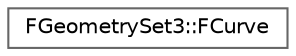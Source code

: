digraph "Graphical Class Hierarchy"
{
 // INTERACTIVE_SVG=YES
 // LATEX_PDF_SIZE
  bgcolor="transparent";
  edge [fontname=Helvetica,fontsize=10,labelfontname=Helvetica,labelfontsize=10];
  node [fontname=Helvetica,fontsize=10,shape=box,height=0.2,width=0.4];
  rankdir="LR";
  Node0 [id="Node000000",label="FGeometrySet3::FCurve",height=0.2,width=0.4,color="grey40", fillcolor="white", style="filled",URL="$d4/dc1/structFGeometrySet3_1_1FCurve.html",tooltip=" "];
}
